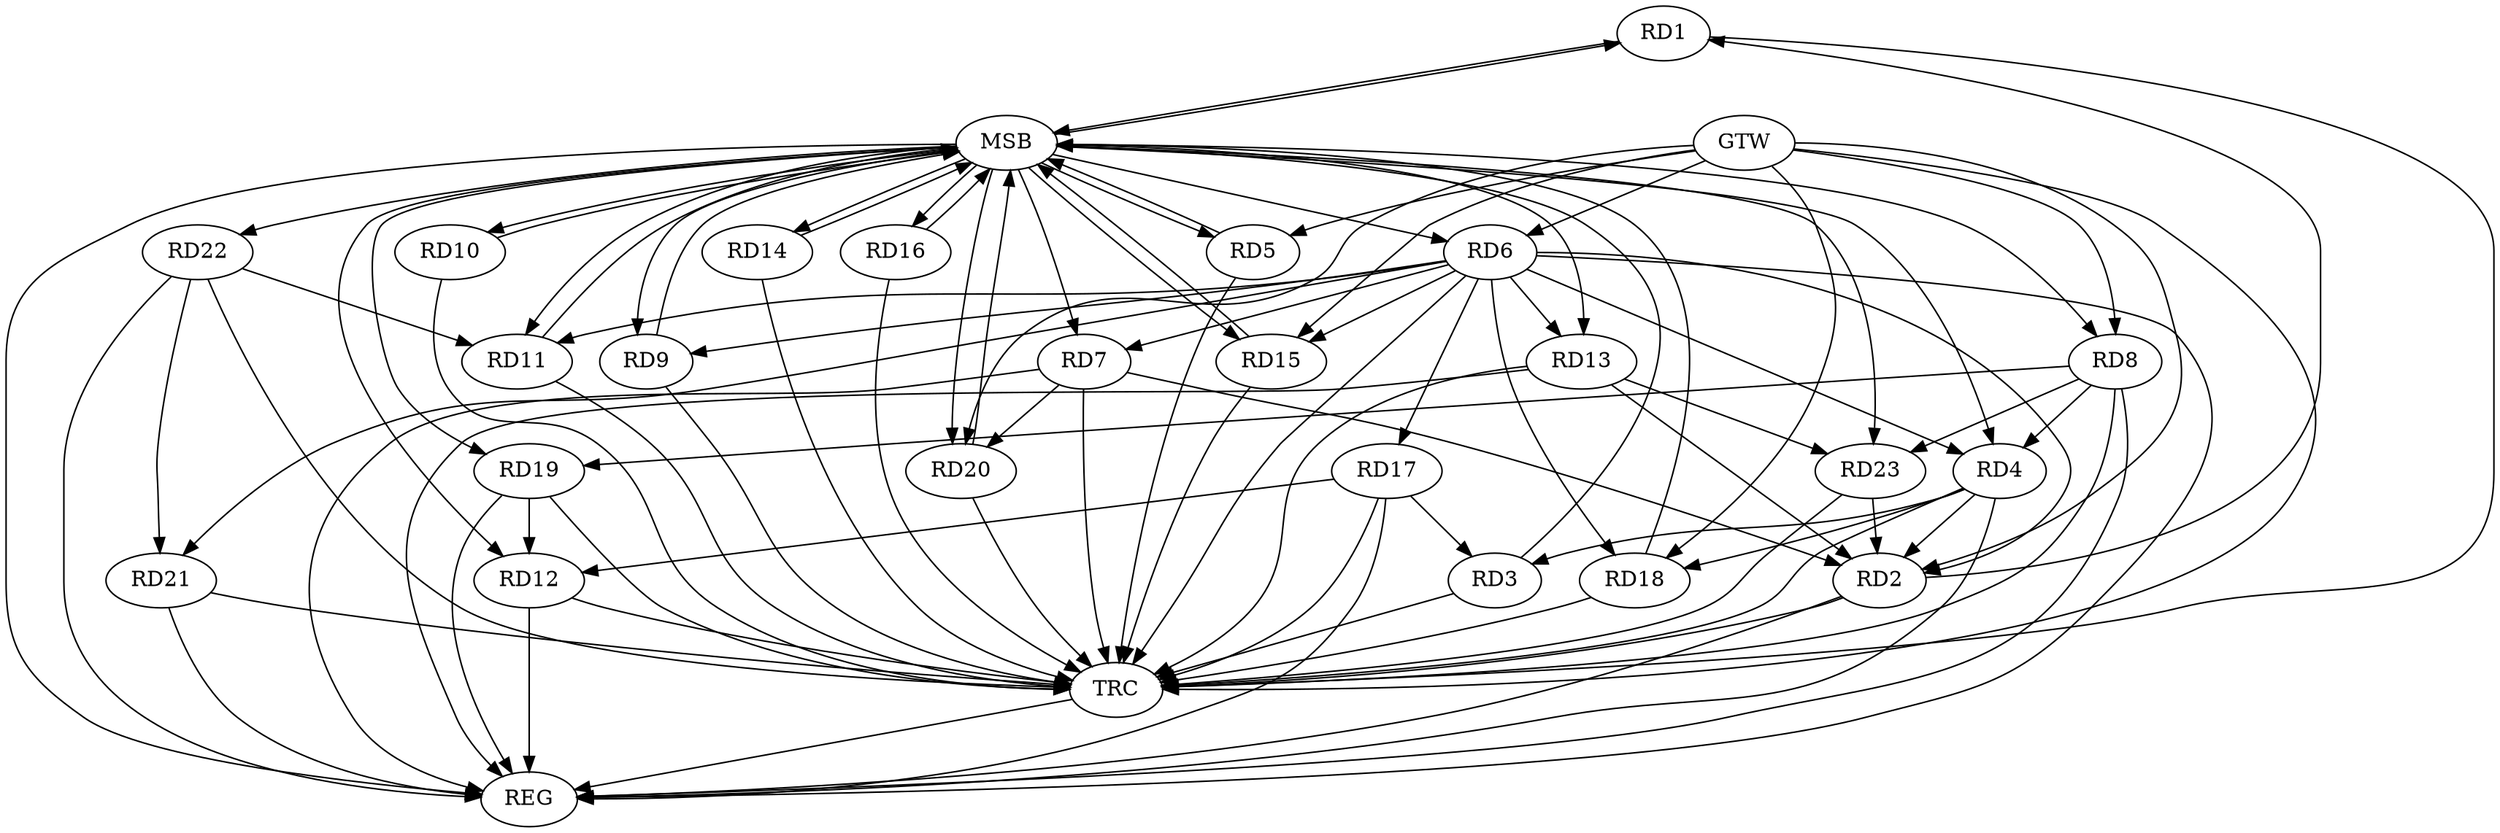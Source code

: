 strict digraph G {
  RD1 [ label="RD1" ];
  RD2 [ label="RD2" ];
  RD3 [ label="RD3" ];
  RD4 [ label="RD4" ];
  RD5 [ label="RD5" ];
  RD6 [ label="RD6" ];
  RD7 [ label="RD7" ];
  RD8 [ label="RD8" ];
  RD9 [ label="RD9" ];
  RD10 [ label="RD10" ];
  RD11 [ label="RD11" ];
  RD12 [ label="RD12" ];
  RD13 [ label="RD13" ];
  RD14 [ label="RD14" ];
  RD15 [ label="RD15" ];
  RD16 [ label="RD16" ];
  RD17 [ label="RD17" ];
  RD18 [ label="RD18" ];
  RD19 [ label="RD19" ];
  RD20 [ label="RD20" ];
  RD21 [ label="RD21" ];
  RD22 [ label="RD22" ];
  RD23 [ label="RD23" ];
  GTW [ label="GTW" ];
  REG [ label="REG" ];
  MSB [ label="MSB" ];
  TRC [ label="TRC" ];
  RD2 -> RD1;
  RD4 -> RD2;
  RD6 -> RD2;
  RD7 -> RD2;
  RD13 -> RD2;
  RD23 -> RD2;
  RD4 -> RD3;
  RD17 -> RD3;
  RD8 -> RD4;
  RD4 -> RD18;
  RD6 -> RD11;
  RD6 -> RD15;
  RD6 -> RD21;
  RD7 -> RD20;
  RD8 -> RD19;
  RD8 -> RD23;
  RD22 -> RD11;
  RD17 -> RD12;
  RD19 -> RD12;
  RD13 -> RD23;
  RD22 -> RD21;
  GTW -> RD15;
  GTW -> RD2;
  GTW -> RD20;
  GTW -> RD18;
  GTW -> RD6;
  GTW -> RD5;
  GTW -> RD8;
  RD2 -> REG;
  RD4 -> REG;
  RD6 -> REG;
  RD7 -> REG;
  RD8 -> REG;
  RD12 -> REG;
  RD13 -> REG;
  RD17 -> REG;
  RD19 -> REG;
  RD21 -> REG;
  RD22 -> REG;
  RD1 -> MSB;
  MSB -> RD6;
  MSB -> RD15;
  MSB -> REG;
  RD3 -> MSB;
  MSB -> RD4;
  MSB -> RD5;
  MSB -> RD7;
  MSB -> RD8;
  MSB -> RD12;
  MSB -> RD22;
  RD5 -> MSB;
  MSB -> RD16;
  MSB -> RD20;
  MSB -> RD23;
  RD9 -> MSB;
  MSB -> RD1;
  RD10 -> MSB;
  RD11 -> MSB;
  MSB -> RD9;
  RD14 -> MSB;
  RD15 -> MSB;
  MSB -> RD13;
  MSB -> RD19;
  RD16 -> MSB;
  MSB -> RD11;
  RD18 -> MSB;
  MSB -> RD14;
  RD20 -> MSB;
  MSB -> RD10;
  RD1 -> TRC;
  RD2 -> TRC;
  RD3 -> TRC;
  RD4 -> TRC;
  RD5 -> TRC;
  RD6 -> TRC;
  RD7 -> TRC;
  RD8 -> TRC;
  RD9 -> TRC;
  RD10 -> TRC;
  RD11 -> TRC;
  RD12 -> TRC;
  RD13 -> TRC;
  RD14 -> TRC;
  RD15 -> TRC;
  RD16 -> TRC;
  RD17 -> TRC;
  RD18 -> TRC;
  RD19 -> TRC;
  RD20 -> TRC;
  RD21 -> TRC;
  RD22 -> TRC;
  RD23 -> TRC;
  GTW -> TRC;
  TRC -> REG;
  RD6 -> RD18;
  RD6 -> RD4;
  RD6 -> RD7;
  RD6 -> RD9;
  RD6 -> RD13;
  RD6 -> RD17;
}
